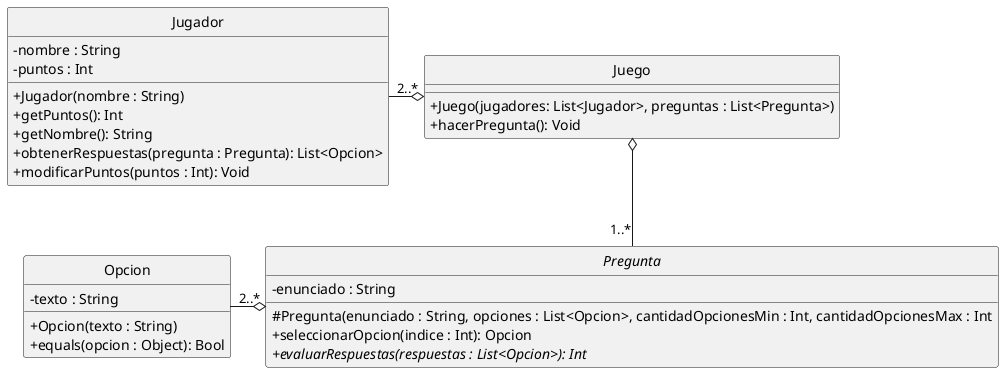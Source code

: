 @startuml

hide circle
skinparam classAttributeIconSize 0
skinparam monochrome true

class Juego {
    + Juego(jugadores: List<Jugador>, preguntas : List<Pregunta>)
    + hacerPregunta(): Void
}

class Jugador {
    - nombre : String
    - puntos : Int
    + Jugador(nombre : String)
    + getPuntos(): Int
    + getNombre(): String
    + obtenerRespuestas(pregunta : Pregunta): List<Opcion>
    + modificarPuntos(puntos : Int): Void
}

abstract Pregunta {
    - enunciado : String
    # Pregunta(enunciado : String, opciones : List<Opcion>, cantidadOpcionesMin : Int, cantidadOpcionesMax : Int
    + seleccionarOpcion(indice : Int): Opcion
    + {abstract} evaluarRespuestas(respuestas : List<Opcion>): Int
}

class Opcion {
    - texto : String
    + Opcion(texto : String)
    + equals(opcion : Object): Bool
}

Juego o-down- "1..*" Pregunta
Juego o-left- "2..*" Jugador
Pregunta o-left- "2..*" Opcion

@enduml
